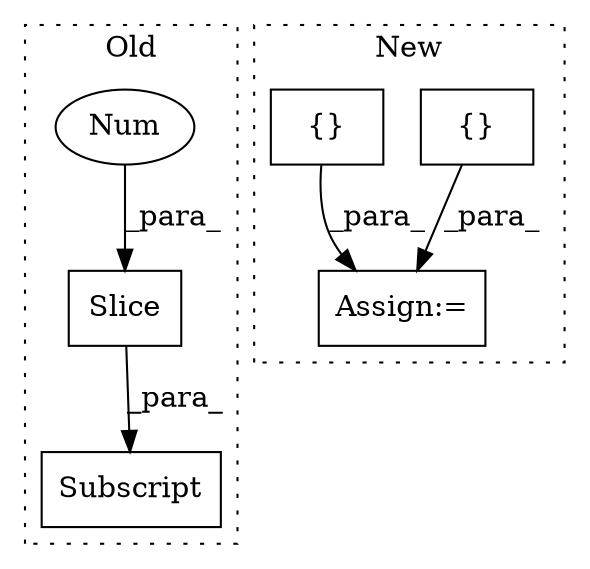 digraph G {
subgraph cluster0 {
1 [label="Slice" a="80" s="3111" l="2" shape="box"];
3 [label="Num" a="76" s="3111" l="1" shape="ellipse"];
4 [label="Subscript" a="63" s="3095,0" l="19,0" shape="box"];
label = "Old";
style="dotted";
}
subgraph cluster1 {
2 [label="{}" a="95" s="2556,2601" l="1,1" shape="box"];
5 [label="Assign:=" a="68" s="2419" l="3" shape="box"];
6 [label="{}" a="95" s="2496,2541" l="1,1" shape="box"];
label = "New";
style="dotted";
}
1 -> 4 [label="_para_"];
2 -> 5 [label="_para_"];
3 -> 1 [label="_para_"];
6 -> 5 [label="_para_"];
}